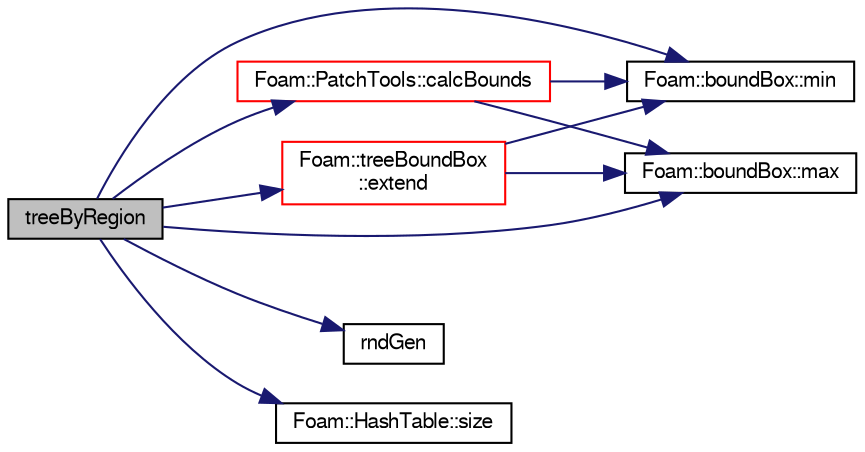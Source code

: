 digraph "treeByRegion"
{
  bgcolor="transparent";
  edge [fontname="FreeSans",fontsize="10",labelfontname="FreeSans",labelfontsize="10"];
  node [fontname="FreeSans",fontsize="10",shape=record];
  rankdir="LR";
  Node1 [label="treeByRegion",height=0.2,width=0.4,color="black", fillcolor="grey75", style="filled" fontcolor="black"];
  Node1 -> Node2 [color="midnightblue",fontsize="10",style="solid",fontname="FreeSans"];
  Node2 [label="Foam::PatchTools::calcBounds",height=0.2,width=0.4,color="red",URL="$a01761.html#a23386088c59e643ed53d59ff85ca7f8d"];
  Node2 -> Node3 [color="midnightblue",fontsize="10",style="solid",fontname="FreeSans"];
  Node3 [label="Foam::boundBox::min",height=0.2,width=0.4,color="black",URL="$a00146.html#a1dd50affef9a273ab682ccbf33df7b32",tooltip="Minimum describing the bounding box. "];
  Node2 -> Node4 [color="midnightblue",fontsize="10",style="solid",fontname="FreeSans"];
  Node4 [label="Foam::boundBox::max",height=0.2,width=0.4,color="black",URL="$a00146.html#a264800db5fd48c1d4541fd05cab1d40f",tooltip="Maximum describing the bounding box. "];
  Node1 -> Node5 [color="midnightblue",fontsize="10",style="solid",fontname="FreeSans"];
  Node5 [label="Foam::treeBoundBox\l::extend",height=0.2,width=0.4,color="red",URL="$a02595.html#af0115050dad6481bce64856f5097c7a0",tooltip="Return slightly wider bounding box. "];
  Node5 -> Node3 [color="midnightblue",fontsize="10",style="solid",fontname="FreeSans"];
  Node5 -> Node4 [color="midnightblue",fontsize="10",style="solid",fontname="FreeSans"];
  Node1 -> Node4 [color="midnightblue",fontsize="10",style="solid",fontname="FreeSans"];
  Node1 -> Node3 [color="midnightblue",fontsize="10",style="solid",fontname="FreeSans"];
  Node1 -> Node6 [color="midnightblue",fontsize="10",style="solid",fontname="FreeSans"];
  Node6 [label="rndGen",height=0.2,width=0.4,color="black",URL="$a04030.html#a5131998e20f3c5a8bd03cf9b48cc76c7"];
  Node1 -> Node7 [color="midnightblue",fontsize="10",style="solid",fontname="FreeSans"];
  Node7 [label="Foam::HashTable::size",height=0.2,width=0.4,color="black",URL="$a00959.html#a723361dc2020160f5492e8fe2d09fa44",tooltip="Return number of elements in table. "];
}
